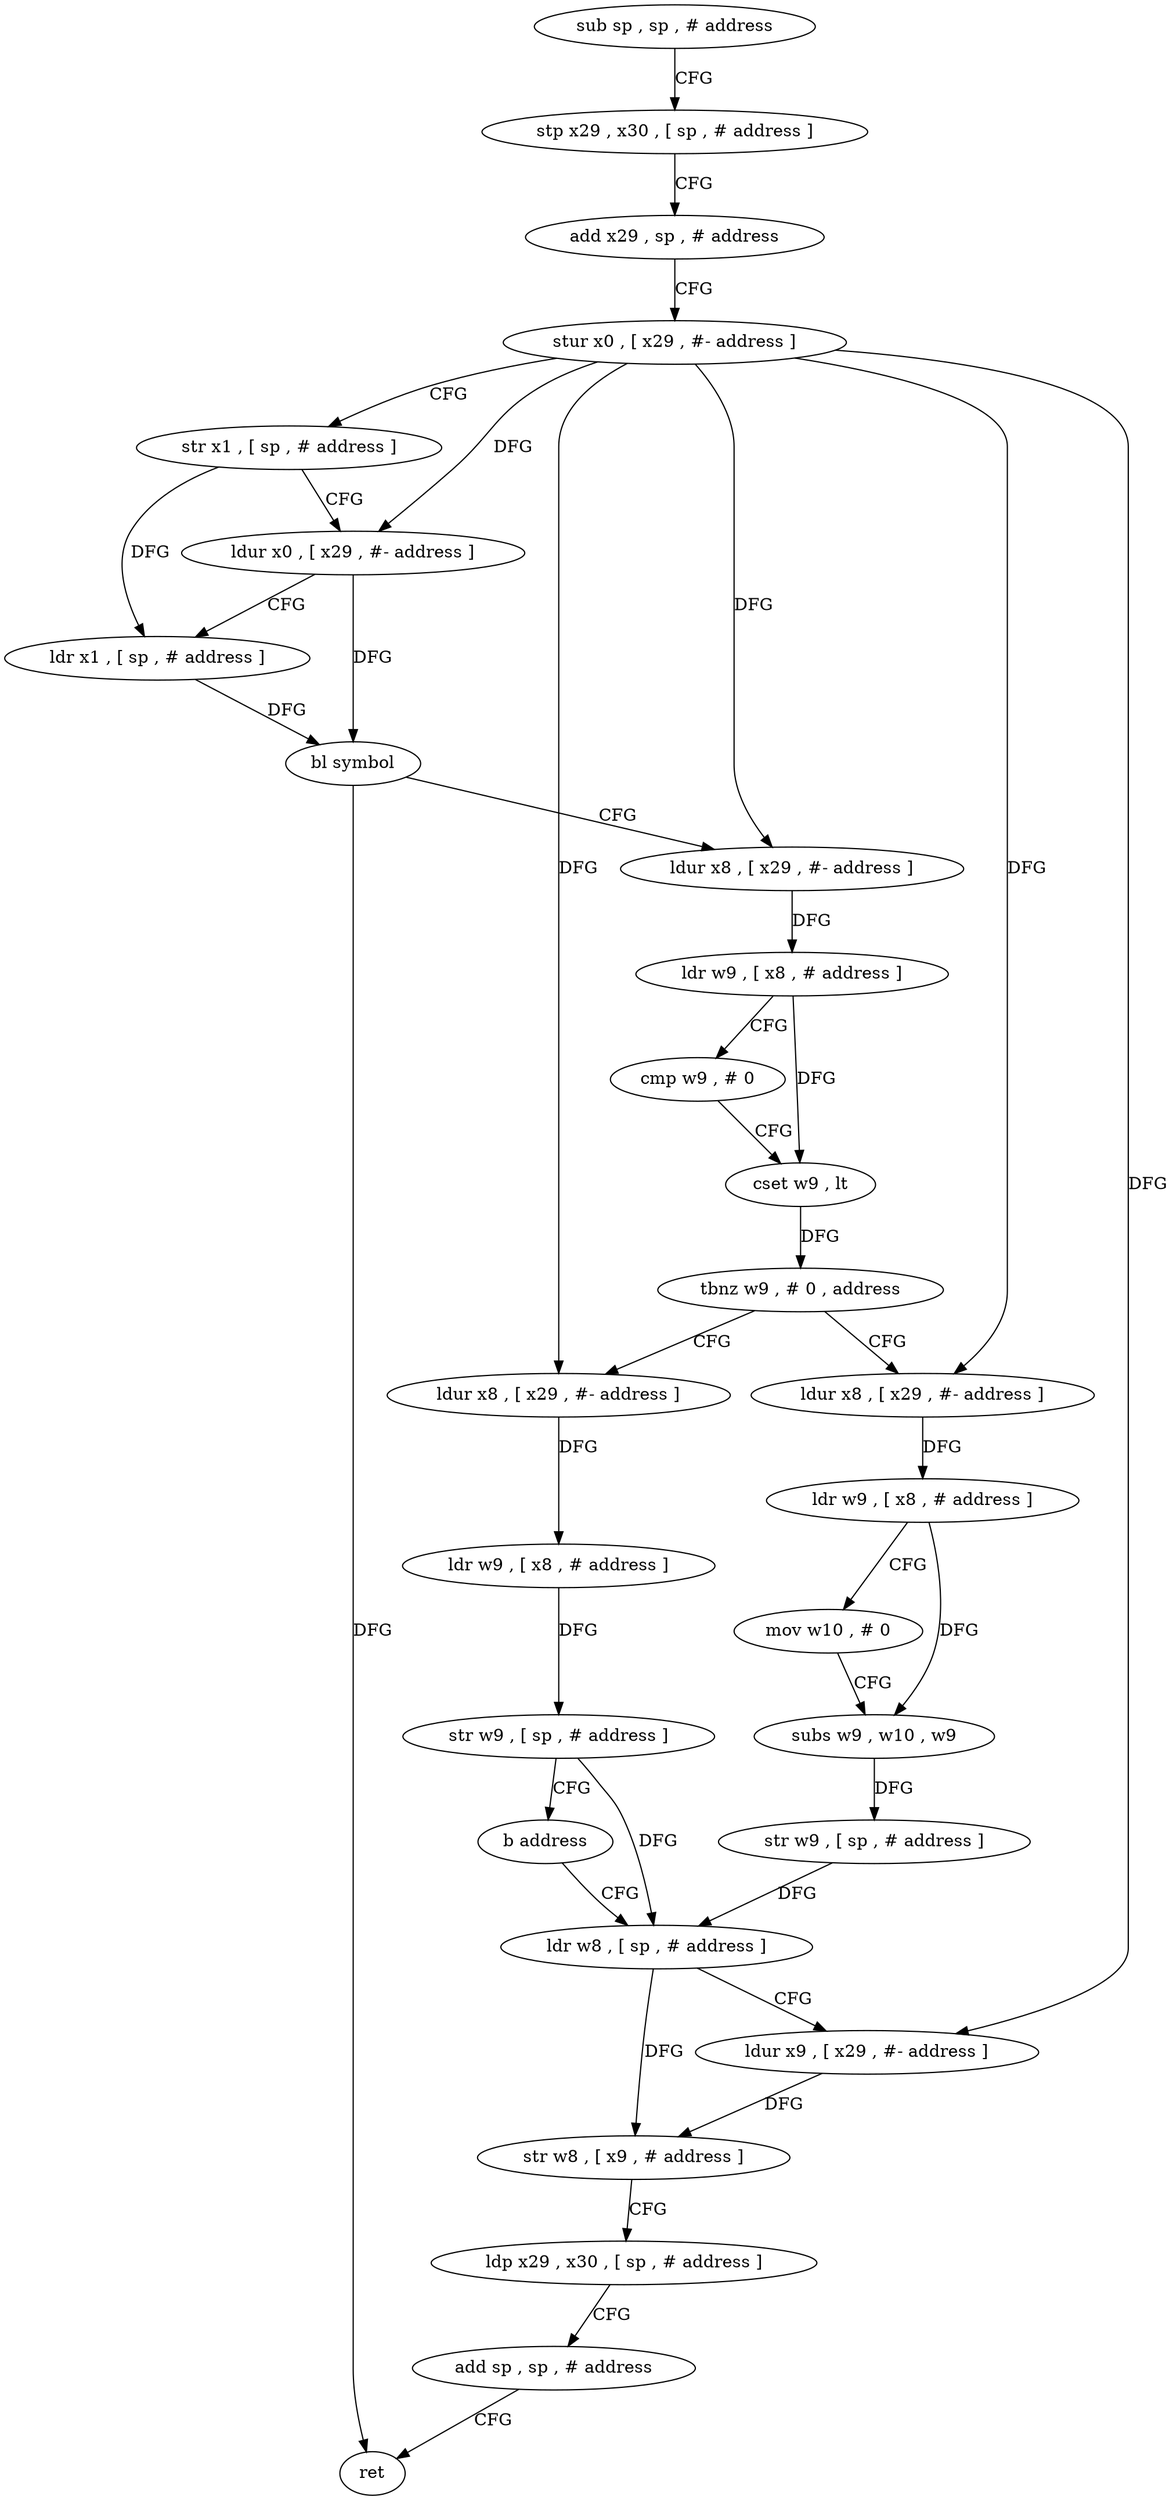 digraph "func" {
"4249632" [label = "sub sp , sp , # address" ]
"4249636" [label = "stp x29 , x30 , [ sp , # address ]" ]
"4249640" [label = "add x29 , sp , # address" ]
"4249644" [label = "stur x0 , [ x29 , #- address ]" ]
"4249648" [label = "str x1 , [ sp , # address ]" ]
"4249652" [label = "ldur x0 , [ x29 , #- address ]" ]
"4249656" [label = "ldr x1 , [ sp , # address ]" ]
"4249660" [label = "bl symbol" ]
"4249664" [label = "ldur x8 , [ x29 , #- address ]" ]
"4249668" [label = "ldr w9 , [ x8 , # address ]" ]
"4249672" [label = "cmp w9 , # 0" ]
"4249676" [label = "cset w9 , lt" ]
"4249680" [label = "tbnz w9 , # 0 , address" ]
"4249700" [label = "ldur x8 , [ x29 , #- address ]" ]
"4249684" [label = "ldur x8 , [ x29 , #- address ]" ]
"4249704" [label = "ldr w9 , [ x8 , # address ]" ]
"4249708" [label = "mov w10 , # 0" ]
"4249712" [label = "subs w9 , w10 , w9" ]
"4249716" [label = "str w9 , [ sp , # address ]" ]
"4249720" [label = "ldr w8 , [ sp , # address ]" ]
"4249688" [label = "ldr w9 , [ x8 , # address ]" ]
"4249692" [label = "str w9 , [ sp , # address ]" ]
"4249696" [label = "b address" ]
"4249724" [label = "ldur x9 , [ x29 , #- address ]" ]
"4249728" [label = "str w8 , [ x9 , # address ]" ]
"4249732" [label = "ldp x29 , x30 , [ sp , # address ]" ]
"4249736" [label = "add sp , sp , # address" ]
"4249740" [label = "ret" ]
"4249632" -> "4249636" [ label = "CFG" ]
"4249636" -> "4249640" [ label = "CFG" ]
"4249640" -> "4249644" [ label = "CFG" ]
"4249644" -> "4249648" [ label = "CFG" ]
"4249644" -> "4249652" [ label = "DFG" ]
"4249644" -> "4249664" [ label = "DFG" ]
"4249644" -> "4249700" [ label = "DFG" ]
"4249644" -> "4249684" [ label = "DFG" ]
"4249644" -> "4249724" [ label = "DFG" ]
"4249648" -> "4249652" [ label = "CFG" ]
"4249648" -> "4249656" [ label = "DFG" ]
"4249652" -> "4249656" [ label = "CFG" ]
"4249652" -> "4249660" [ label = "DFG" ]
"4249656" -> "4249660" [ label = "DFG" ]
"4249660" -> "4249664" [ label = "CFG" ]
"4249660" -> "4249740" [ label = "DFG" ]
"4249664" -> "4249668" [ label = "DFG" ]
"4249668" -> "4249672" [ label = "CFG" ]
"4249668" -> "4249676" [ label = "DFG" ]
"4249672" -> "4249676" [ label = "CFG" ]
"4249676" -> "4249680" [ label = "DFG" ]
"4249680" -> "4249700" [ label = "CFG" ]
"4249680" -> "4249684" [ label = "CFG" ]
"4249700" -> "4249704" [ label = "DFG" ]
"4249684" -> "4249688" [ label = "DFG" ]
"4249704" -> "4249708" [ label = "CFG" ]
"4249704" -> "4249712" [ label = "DFG" ]
"4249708" -> "4249712" [ label = "CFG" ]
"4249712" -> "4249716" [ label = "DFG" ]
"4249716" -> "4249720" [ label = "DFG" ]
"4249720" -> "4249724" [ label = "CFG" ]
"4249720" -> "4249728" [ label = "DFG" ]
"4249688" -> "4249692" [ label = "DFG" ]
"4249692" -> "4249696" [ label = "CFG" ]
"4249692" -> "4249720" [ label = "DFG" ]
"4249696" -> "4249720" [ label = "CFG" ]
"4249724" -> "4249728" [ label = "DFG" ]
"4249728" -> "4249732" [ label = "CFG" ]
"4249732" -> "4249736" [ label = "CFG" ]
"4249736" -> "4249740" [ label = "CFG" ]
}
